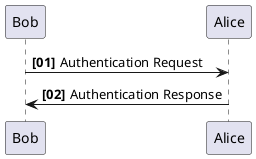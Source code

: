 @startuml

autonumber "<B>[00]"
Bob -> Alice : Authentication Request
Bob <- Alice : Authentication Response

@enduml